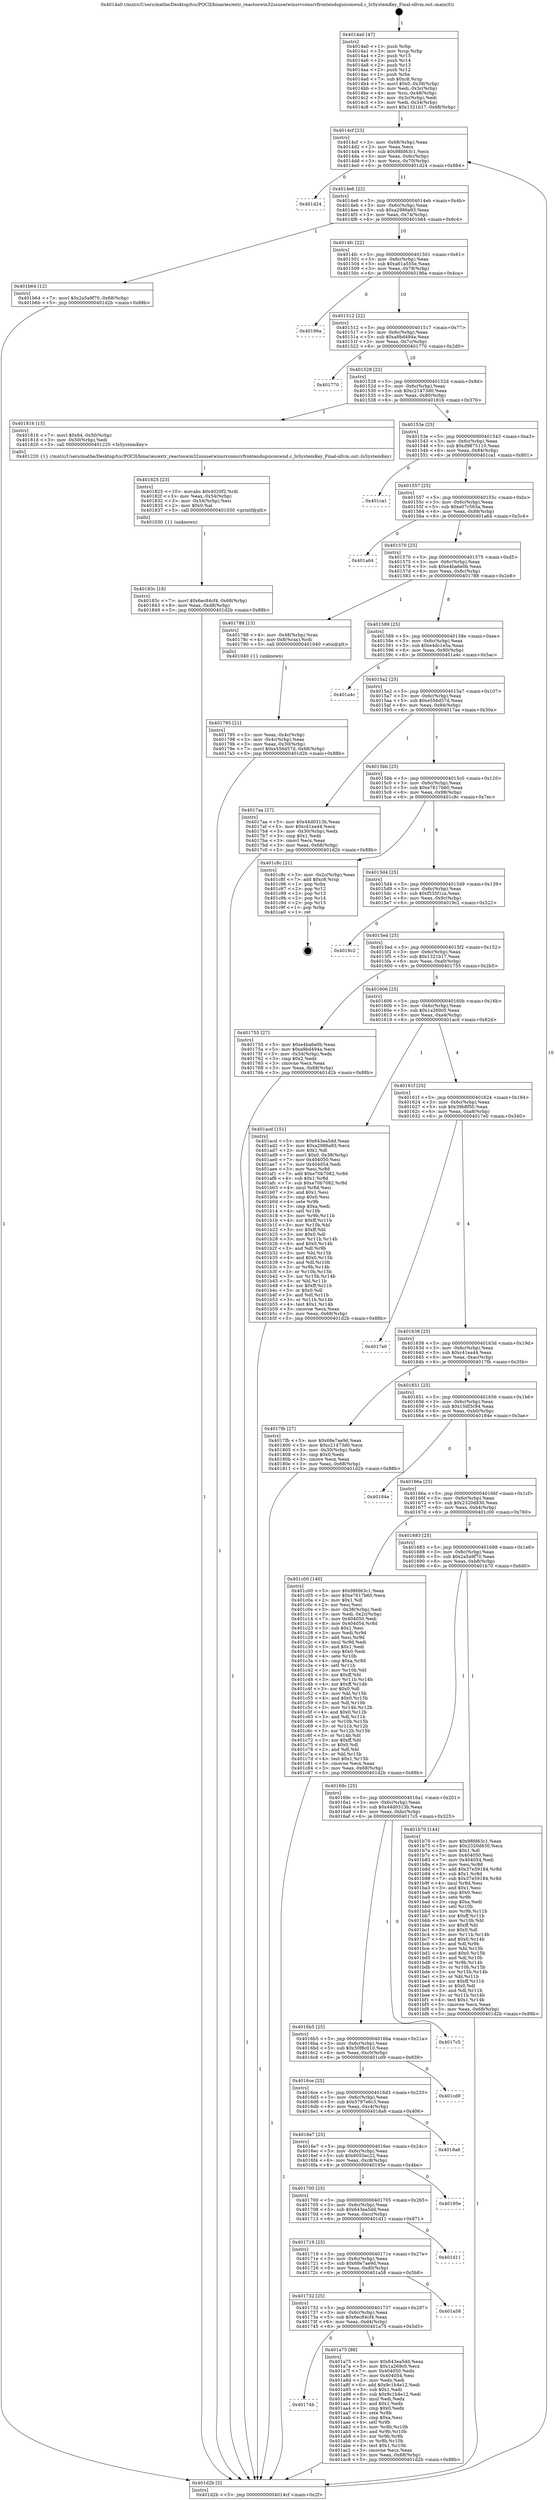 digraph "0x4014a0" {
  label = "0x4014a0 (/mnt/c/Users/mathe/Desktop/tcc/POCII/binaries/extr_reactoswin32ssuserwinsrvconsrvfrontendsguiconwnd.c_IsSystemKey_Final-ollvm.out::main(0))"
  labelloc = "t"
  node[shape=record]

  Entry [label="",width=0.3,height=0.3,shape=circle,fillcolor=black,style=filled]
  "0x4014cf" [label="{
     0x4014cf [23]\l
     | [instrs]\l
     &nbsp;&nbsp;0x4014cf \<+3\>: mov -0x68(%rbp),%eax\l
     &nbsp;&nbsp;0x4014d2 \<+2\>: mov %eax,%ecx\l
     &nbsp;&nbsp;0x4014d4 \<+6\>: sub $0x98fd63c1,%ecx\l
     &nbsp;&nbsp;0x4014da \<+3\>: mov %eax,-0x6c(%rbp)\l
     &nbsp;&nbsp;0x4014dd \<+3\>: mov %ecx,-0x70(%rbp)\l
     &nbsp;&nbsp;0x4014e0 \<+6\>: je 0000000000401d24 \<main+0x884\>\l
  }"]
  "0x401d24" [label="{
     0x401d24\l
  }", style=dashed]
  "0x4014e6" [label="{
     0x4014e6 [22]\l
     | [instrs]\l
     &nbsp;&nbsp;0x4014e6 \<+5\>: jmp 00000000004014eb \<main+0x4b\>\l
     &nbsp;&nbsp;0x4014eb \<+3\>: mov -0x6c(%rbp),%eax\l
     &nbsp;&nbsp;0x4014ee \<+5\>: sub $0xa2986a93,%eax\l
     &nbsp;&nbsp;0x4014f3 \<+3\>: mov %eax,-0x74(%rbp)\l
     &nbsp;&nbsp;0x4014f6 \<+6\>: je 0000000000401b64 \<main+0x6c4\>\l
  }"]
  Exit [label="",width=0.3,height=0.3,shape=circle,fillcolor=black,style=filled,peripheries=2]
  "0x401b64" [label="{
     0x401b64 [12]\l
     | [instrs]\l
     &nbsp;&nbsp;0x401b64 \<+7\>: movl $0x2a5a9f70,-0x68(%rbp)\l
     &nbsp;&nbsp;0x401b6b \<+5\>: jmp 0000000000401d2b \<main+0x88b\>\l
  }"]
  "0x4014fc" [label="{
     0x4014fc [22]\l
     | [instrs]\l
     &nbsp;&nbsp;0x4014fc \<+5\>: jmp 0000000000401501 \<main+0x61\>\l
     &nbsp;&nbsp;0x401501 \<+3\>: mov -0x6c(%rbp),%eax\l
     &nbsp;&nbsp;0x401504 \<+5\>: sub $0xa61a555e,%eax\l
     &nbsp;&nbsp;0x401509 \<+3\>: mov %eax,-0x78(%rbp)\l
     &nbsp;&nbsp;0x40150c \<+6\>: je 000000000040196a \<main+0x4ca\>\l
  }"]
  "0x40174b" [label="{
     0x40174b\l
  }", style=dashed]
  "0x40196a" [label="{
     0x40196a\l
  }", style=dashed]
  "0x401512" [label="{
     0x401512 [22]\l
     | [instrs]\l
     &nbsp;&nbsp;0x401512 \<+5\>: jmp 0000000000401517 \<main+0x77\>\l
     &nbsp;&nbsp;0x401517 \<+3\>: mov -0x6c(%rbp),%eax\l
     &nbsp;&nbsp;0x40151a \<+5\>: sub $0xa9bd494a,%eax\l
     &nbsp;&nbsp;0x40151f \<+3\>: mov %eax,-0x7c(%rbp)\l
     &nbsp;&nbsp;0x401522 \<+6\>: je 0000000000401770 \<main+0x2d0\>\l
  }"]
  "0x401a75" [label="{
     0x401a75 [88]\l
     | [instrs]\l
     &nbsp;&nbsp;0x401a75 \<+5\>: mov $0x643ea5dd,%eax\l
     &nbsp;&nbsp;0x401a7a \<+5\>: mov $0x1a269c0,%ecx\l
     &nbsp;&nbsp;0x401a7f \<+7\>: mov 0x404050,%edx\l
     &nbsp;&nbsp;0x401a86 \<+7\>: mov 0x404054,%esi\l
     &nbsp;&nbsp;0x401a8d \<+2\>: mov %edx,%edi\l
     &nbsp;&nbsp;0x401a8f \<+6\>: add $0x9c1b4e12,%edi\l
     &nbsp;&nbsp;0x401a95 \<+3\>: sub $0x1,%edi\l
     &nbsp;&nbsp;0x401a98 \<+6\>: sub $0x9c1b4e12,%edi\l
     &nbsp;&nbsp;0x401a9e \<+3\>: imul %edi,%edx\l
     &nbsp;&nbsp;0x401aa1 \<+3\>: and $0x1,%edx\l
     &nbsp;&nbsp;0x401aa4 \<+3\>: cmp $0x0,%edx\l
     &nbsp;&nbsp;0x401aa7 \<+4\>: sete %r8b\l
     &nbsp;&nbsp;0x401aab \<+3\>: cmp $0xa,%esi\l
     &nbsp;&nbsp;0x401aae \<+4\>: setl %r9b\l
     &nbsp;&nbsp;0x401ab2 \<+3\>: mov %r8b,%r10b\l
     &nbsp;&nbsp;0x401ab5 \<+3\>: and %r9b,%r10b\l
     &nbsp;&nbsp;0x401ab8 \<+3\>: xor %r9b,%r8b\l
     &nbsp;&nbsp;0x401abb \<+3\>: or %r8b,%r10b\l
     &nbsp;&nbsp;0x401abe \<+4\>: test $0x1,%r10b\l
     &nbsp;&nbsp;0x401ac2 \<+3\>: cmovne %ecx,%eax\l
     &nbsp;&nbsp;0x401ac5 \<+3\>: mov %eax,-0x68(%rbp)\l
     &nbsp;&nbsp;0x401ac8 \<+5\>: jmp 0000000000401d2b \<main+0x88b\>\l
  }"]
  "0x401770" [label="{
     0x401770\l
  }", style=dashed]
  "0x401528" [label="{
     0x401528 [22]\l
     | [instrs]\l
     &nbsp;&nbsp;0x401528 \<+5\>: jmp 000000000040152d \<main+0x8d\>\l
     &nbsp;&nbsp;0x40152d \<+3\>: mov -0x6c(%rbp),%eax\l
     &nbsp;&nbsp;0x401530 \<+5\>: sub $0xc21473d0,%eax\l
     &nbsp;&nbsp;0x401535 \<+3\>: mov %eax,-0x80(%rbp)\l
     &nbsp;&nbsp;0x401538 \<+6\>: je 0000000000401816 \<main+0x376\>\l
  }"]
  "0x401732" [label="{
     0x401732 [25]\l
     | [instrs]\l
     &nbsp;&nbsp;0x401732 \<+5\>: jmp 0000000000401737 \<main+0x297\>\l
     &nbsp;&nbsp;0x401737 \<+3\>: mov -0x6c(%rbp),%eax\l
     &nbsp;&nbsp;0x40173a \<+5\>: sub $0x6ec84cf4,%eax\l
     &nbsp;&nbsp;0x40173f \<+6\>: mov %eax,-0xd4(%rbp)\l
     &nbsp;&nbsp;0x401745 \<+6\>: je 0000000000401a75 \<main+0x5d5\>\l
  }"]
  "0x401816" [label="{
     0x401816 [15]\l
     | [instrs]\l
     &nbsp;&nbsp;0x401816 \<+7\>: movl $0x64,-0x50(%rbp)\l
     &nbsp;&nbsp;0x40181d \<+3\>: mov -0x50(%rbp),%edi\l
     &nbsp;&nbsp;0x401820 \<+5\>: call 0000000000401220 \<IsSystemKey\>\l
     | [calls]\l
     &nbsp;&nbsp;0x401220 \{1\} (/mnt/c/Users/mathe/Desktop/tcc/POCII/binaries/extr_reactoswin32ssuserwinsrvconsrvfrontendsguiconwnd.c_IsSystemKey_Final-ollvm.out::IsSystemKey)\l
  }"]
  "0x40153e" [label="{
     0x40153e [25]\l
     | [instrs]\l
     &nbsp;&nbsp;0x40153e \<+5\>: jmp 0000000000401543 \<main+0xa3\>\l
     &nbsp;&nbsp;0x401543 \<+3\>: mov -0x6c(%rbp),%eax\l
     &nbsp;&nbsp;0x401546 \<+5\>: sub $0xd9875110,%eax\l
     &nbsp;&nbsp;0x40154b \<+6\>: mov %eax,-0x84(%rbp)\l
     &nbsp;&nbsp;0x401551 \<+6\>: je 0000000000401ca1 \<main+0x801\>\l
  }"]
  "0x401a58" [label="{
     0x401a58\l
  }", style=dashed]
  "0x401ca1" [label="{
     0x401ca1\l
  }", style=dashed]
  "0x401557" [label="{
     0x401557 [25]\l
     | [instrs]\l
     &nbsp;&nbsp;0x401557 \<+5\>: jmp 000000000040155c \<main+0xbc\>\l
     &nbsp;&nbsp;0x40155c \<+3\>: mov -0x6c(%rbp),%eax\l
     &nbsp;&nbsp;0x40155f \<+5\>: sub $0xe07c563a,%eax\l
     &nbsp;&nbsp;0x401564 \<+6\>: mov %eax,-0x88(%rbp)\l
     &nbsp;&nbsp;0x40156a \<+6\>: je 0000000000401a64 \<main+0x5c4\>\l
  }"]
  "0x401719" [label="{
     0x401719 [25]\l
     | [instrs]\l
     &nbsp;&nbsp;0x401719 \<+5\>: jmp 000000000040171e \<main+0x27e\>\l
     &nbsp;&nbsp;0x40171e \<+3\>: mov -0x6c(%rbp),%eax\l
     &nbsp;&nbsp;0x401721 \<+5\>: sub $0x68e7ae9d,%eax\l
     &nbsp;&nbsp;0x401726 \<+6\>: mov %eax,-0xd0(%rbp)\l
     &nbsp;&nbsp;0x40172c \<+6\>: je 0000000000401a58 \<main+0x5b8\>\l
  }"]
  "0x401a64" [label="{
     0x401a64\l
  }", style=dashed]
  "0x401570" [label="{
     0x401570 [25]\l
     | [instrs]\l
     &nbsp;&nbsp;0x401570 \<+5\>: jmp 0000000000401575 \<main+0xd5\>\l
     &nbsp;&nbsp;0x401575 \<+3\>: mov -0x6c(%rbp),%eax\l
     &nbsp;&nbsp;0x401578 \<+5\>: sub $0xe4ba6e0b,%eax\l
     &nbsp;&nbsp;0x40157d \<+6\>: mov %eax,-0x8c(%rbp)\l
     &nbsp;&nbsp;0x401583 \<+6\>: je 0000000000401788 \<main+0x2e8\>\l
  }"]
  "0x401d11" [label="{
     0x401d11\l
  }", style=dashed]
  "0x401788" [label="{
     0x401788 [13]\l
     | [instrs]\l
     &nbsp;&nbsp;0x401788 \<+4\>: mov -0x48(%rbp),%rax\l
     &nbsp;&nbsp;0x40178c \<+4\>: mov 0x8(%rax),%rdi\l
     &nbsp;&nbsp;0x401790 \<+5\>: call 0000000000401040 \<atoi@plt\>\l
     | [calls]\l
     &nbsp;&nbsp;0x401040 \{1\} (unknown)\l
  }"]
  "0x401589" [label="{
     0x401589 [25]\l
     | [instrs]\l
     &nbsp;&nbsp;0x401589 \<+5\>: jmp 000000000040158e \<main+0xee\>\l
     &nbsp;&nbsp;0x40158e \<+3\>: mov -0x6c(%rbp),%eax\l
     &nbsp;&nbsp;0x401591 \<+5\>: sub $0xe4dc1e5a,%eax\l
     &nbsp;&nbsp;0x401596 \<+6\>: mov %eax,-0x90(%rbp)\l
     &nbsp;&nbsp;0x40159c \<+6\>: je 0000000000401a4c \<main+0x5ac\>\l
  }"]
  "0x401700" [label="{
     0x401700 [25]\l
     | [instrs]\l
     &nbsp;&nbsp;0x401700 \<+5\>: jmp 0000000000401705 \<main+0x265\>\l
     &nbsp;&nbsp;0x401705 \<+3\>: mov -0x6c(%rbp),%eax\l
     &nbsp;&nbsp;0x401708 \<+5\>: sub $0x643ea5dd,%eax\l
     &nbsp;&nbsp;0x40170d \<+6\>: mov %eax,-0xcc(%rbp)\l
     &nbsp;&nbsp;0x401713 \<+6\>: je 0000000000401d11 \<main+0x871\>\l
  }"]
  "0x401a4c" [label="{
     0x401a4c\l
  }", style=dashed]
  "0x4015a2" [label="{
     0x4015a2 [25]\l
     | [instrs]\l
     &nbsp;&nbsp;0x4015a2 \<+5\>: jmp 00000000004015a7 \<main+0x107\>\l
     &nbsp;&nbsp;0x4015a7 \<+3\>: mov -0x6c(%rbp),%eax\l
     &nbsp;&nbsp;0x4015aa \<+5\>: sub $0xe556d57d,%eax\l
     &nbsp;&nbsp;0x4015af \<+6\>: mov %eax,-0x94(%rbp)\l
     &nbsp;&nbsp;0x4015b5 \<+6\>: je 00000000004017aa \<main+0x30a\>\l
  }"]
  "0x40195e" [label="{
     0x40195e\l
  }", style=dashed]
  "0x4017aa" [label="{
     0x4017aa [27]\l
     | [instrs]\l
     &nbsp;&nbsp;0x4017aa \<+5\>: mov $0x44d0313b,%eax\l
     &nbsp;&nbsp;0x4017af \<+5\>: mov $0xc41ea44,%ecx\l
     &nbsp;&nbsp;0x4017b4 \<+3\>: mov -0x30(%rbp),%edx\l
     &nbsp;&nbsp;0x4017b7 \<+3\>: cmp $0x1,%edx\l
     &nbsp;&nbsp;0x4017ba \<+3\>: cmovl %ecx,%eax\l
     &nbsp;&nbsp;0x4017bd \<+3\>: mov %eax,-0x68(%rbp)\l
     &nbsp;&nbsp;0x4017c0 \<+5\>: jmp 0000000000401d2b \<main+0x88b\>\l
  }"]
  "0x4015bb" [label="{
     0x4015bb [25]\l
     | [instrs]\l
     &nbsp;&nbsp;0x4015bb \<+5\>: jmp 00000000004015c0 \<main+0x120\>\l
     &nbsp;&nbsp;0x4015c0 \<+3\>: mov -0x6c(%rbp),%eax\l
     &nbsp;&nbsp;0x4015c3 \<+5\>: sub $0xe7617b60,%eax\l
     &nbsp;&nbsp;0x4015c8 \<+6\>: mov %eax,-0x98(%rbp)\l
     &nbsp;&nbsp;0x4015ce \<+6\>: je 0000000000401c8c \<main+0x7ec\>\l
  }"]
  "0x4016e7" [label="{
     0x4016e7 [25]\l
     | [instrs]\l
     &nbsp;&nbsp;0x4016e7 \<+5\>: jmp 00000000004016ec \<main+0x24c\>\l
     &nbsp;&nbsp;0x4016ec \<+3\>: mov -0x6c(%rbp),%eax\l
     &nbsp;&nbsp;0x4016ef \<+5\>: sub $0x6055ec22,%eax\l
     &nbsp;&nbsp;0x4016f4 \<+6\>: mov %eax,-0xc8(%rbp)\l
     &nbsp;&nbsp;0x4016fa \<+6\>: je 000000000040195e \<main+0x4be\>\l
  }"]
  "0x401c8c" [label="{
     0x401c8c [21]\l
     | [instrs]\l
     &nbsp;&nbsp;0x401c8c \<+3\>: mov -0x2c(%rbp),%eax\l
     &nbsp;&nbsp;0x401c8f \<+7\>: add $0xc8,%rsp\l
     &nbsp;&nbsp;0x401c96 \<+1\>: pop %rbx\l
     &nbsp;&nbsp;0x401c97 \<+2\>: pop %r12\l
     &nbsp;&nbsp;0x401c99 \<+2\>: pop %r13\l
     &nbsp;&nbsp;0x401c9b \<+2\>: pop %r14\l
     &nbsp;&nbsp;0x401c9d \<+2\>: pop %r15\l
     &nbsp;&nbsp;0x401c9f \<+1\>: pop %rbp\l
     &nbsp;&nbsp;0x401ca0 \<+1\>: ret\l
  }"]
  "0x4015d4" [label="{
     0x4015d4 [25]\l
     | [instrs]\l
     &nbsp;&nbsp;0x4015d4 \<+5\>: jmp 00000000004015d9 \<main+0x139\>\l
     &nbsp;&nbsp;0x4015d9 \<+3\>: mov -0x6c(%rbp),%eax\l
     &nbsp;&nbsp;0x4015dc \<+5\>: sub $0xf535f1ca,%eax\l
     &nbsp;&nbsp;0x4015e1 \<+6\>: mov %eax,-0x9c(%rbp)\l
     &nbsp;&nbsp;0x4015e7 \<+6\>: je 00000000004019c2 \<main+0x522\>\l
  }"]
  "0x4018a6" [label="{
     0x4018a6\l
  }", style=dashed]
  "0x4019c2" [label="{
     0x4019c2\l
  }", style=dashed]
  "0x4015ed" [label="{
     0x4015ed [25]\l
     | [instrs]\l
     &nbsp;&nbsp;0x4015ed \<+5\>: jmp 00000000004015f2 \<main+0x152\>\l
     &nbsp;&nbsp;0x4015f2 \<+3\>: mov -0x6c(%rbp),%eax\l
     &nbsp;&nbsp;0x4015f5 \<+5\>: sub $0x1321b17,%eax\l
     &nbsp;&nbsp;0x4015fa \<+6\>: mov %eax,-0xa0(%rbp)\l
     &nbsp;&nbsp;0x401600 \<+6\>: je 0000000000401755 \<main+0x2b5\>\l
  }"]
  "0x4016ce" [label="{
     0x4016ce [25]\l
     | [instrs]\l
     &nbsp;&nbsp;0x4016ce \<+5\>: jmp 00000000004016d3 \<main+0x233\>\l
     &nbsp;&nbsp;0x4016d3 \<+3\>: mov -0x6c(%rbp),%eax\l
     &nbsp;&nbsp;0x4016d6 \<+5\>: sub $0x5797e6c3,%eax\l
     &nbsp;&nbsp;0x4016db \<+6\>: mov %eax,-0xc4(%rbp)\l
     &nbsp;&nbsp;0x4016e1 \<+6\>: je 00000000004018a6 \<main+0x406\>\l
  }"]
  "0x401755" [label="{
     0x401755 [27]\l
     | [instrs]\l
     &nbsp;&nbsp;0x401755 \<+5\>: mov $0xe4ba6e0b,%eax\l
     &nbsp;&nbsp;0x40175a \<+5\>: mov $0xa9bd494a,%ecx\l
     &nbsp;&nbsp;0x40175f \<+3\>: mov -0x34(%rbp),%edx\l
     &nbsp;&nbsp;0x401762 \<+3\>: cmp $0x2,%edx\l
     &nbsp;&nbsp;0x401765 \<+3\>: cmovne %ecx,%eax\l
     &nbsp;&nbsp;0x401768 \<+3\>: mov %eax,-0x68(%rbp)\l
     &nbsp;&nbsp;0x40176b \<+5\>: jmp 0000000000401d2b \<main+0x88b\>\l
  }"]
  "0x401606" [label="{
     0x401606 [25]\l
     | [instrs]\l
     &nbsp;&nbsp;0x401606 \<+5\>: jmp 000000000040160b \<main+0x16b\>\l
     &nbsp;&nbsp;0x40160b \<+3\>: mov -0x6c(%rbp),%eax\l
     &nbsp;&nbsp;0x40160e \<+5\>: sub $0x1a269c0,%eax\l
     &nbsp;&nbsp;0x401613 \<+6\>: mov %eax,-0xa4(%rbp)\l
     &nbsp;&nbsp;0x401619 \<+6\>: je 0000000000401acd \<main+0x62d\>\l
  }"]
  "0x401d2b" [label="{
     0x401d2b [5]\l
     | [instrs]\l
     &nbsp;&nbsp;0x401d2b \<+5\>: jmp 00000000004014cf \<main+0x2f\>\l
  }"]
  "0x4014a0" [label="{
     0x4014a0 [47]\l
     | [instrs]\l
     &nbsp;&nbsp;0x4014a0 \<+1\>: push %rbp\l
     &nbsp;&nbsp;0x4014a1 \<+3\>: mov %rsp,%rbp\l
     &nbsp;&nbsp;0x4014a4 \<+2\>: push %r15\l
     &nbsp;&nbsp;0x4014a6 \<+2\>: push %r14\l
     &nbsp;&nbsp;0x4014a8 \<+2\>: push %r13\l
     &nbsp;&nbsp;0x4014aa \<+2\>: push %r12\l
     &nbsp;&nbsp;0x4014ac \<+1\>: push %rbx\l
     &nbsp;&nbsp;0x4014ad \<+7\>: sub $0xc8,%rsp\l
     &nbsp;&nbsp;0x4014b4 \<+7\>: movl $0x0,-0x38(%rbp)\l
     &nbsp;&nbsp;0x4014bb \<+3\>: mov %edi,-0x3c(%rbp)\l
     &nbsp;&nbsp;0x4014be \<+4\>: mov %rsi,-0x48(%rbp)\l
     &nbsp;&nbsp;0x4014c2 \<+3\>: mov -0x3c(%rbp),%edi\l
     &nbsp;&nbsp;0x4014c5 \<+3\>: mov %edi,-0x34(%rbp)\l
     &nbsp;&nbsp;0x4014c8 \<+7\>: movl $0x1321b17,-0x68(%rbp)\l
  }"]
  "0x401795" [label="{
     0x401795 [21]\l
     | [instrs]\l
     &nbsp;&nbsp;0x401795 \<+3\>: mov %eax,-0x4c(%rbp)\l
     &nbsp;&nbsp;0x401798 \<+3\>: mov -0x4c(%rbp),%eax\l
     &nbsp;&nbsp;0x40179b \<+3\>: mov %eax,-0x30(%rbp)\l
     &nbsp;&nbsp;0x40179e \<+7\>: movl $0xe556d57d,-0x68(%rbp)\l
     &nbsp;&nbsp;0x4017a5 \<+5\>: jmp 0000000000401d2b \<main+0x88b\>\l
  }"]
  "0x401cd9" [label="{
     0x401cd9\l
  }", style=dashed]
  "0x401acd" [label="{
     0x401acd [151]\l
     | [instrs]\l
     &nbsp;&nbsp;0x401acd \<+5\>: mov $0x643ea5dd,%eax\l
     &nbsp;&nbsp;0x401ad2 \<+5\>: mov $0xa2986a93,%ecx\l
     &nbsp;&nbsp;0x401ad7 \<+2\>: mov $0x1,%dl\l
     &nbsp;&nbsp;0x401ad9 \<+7\>: movl $0x0,-0x38(%rbp)\l
     &nbsp;&nbsp;0x401ae0 \<+7\>: mov 0x404050,%esi\l
     &nbsp;&nbsp;0x401ae7 \<+7\>: mov 0x404054,%edi\l
     &nbsp;&nbsp;0x401aee \<+3\>: mov %esi,%r8d\l
     &nbsp;&nbsp;0x401af1 \<+7\>: add $0xe70b7082,%r8d\l
     &nbsp;&nbsp;0x401af8 \<+4\>: sub $0x1,%r8d\l
     &nbsp;&nbsp;0x401afc \<+7\>: sub $0xe70b7082,%r8d\l
     &nbsp;&nbsp;0x401b03 \<+4\>: imul %r8d,%esi\l
     &nbsp;&nbsp;0x401b07 \<+3\>: and $0x1,%esi\l
     &nbsp;&nbsp;0x401b0a \<+3\>: cmp $0x0,%esi\l
     &nbsp;&nbsp;0x401b0d \<+4\>: sete %r9b\l
     &nbsp;&nbsp;0x401b11 \<+3\>: cmp $0xa,%edi\l
     &nbsp;&nbsp;0x401b14 \<+4\>: setl %r10b\l
     &nbsp;&nbsp;0x401b18 \<+3\>: mov %r9b,%r11b\l
     &nbsp;&nbsp;0x401b1b \<+4\>: xor $0xff,%r11b\l
     &nbsp;&nbsp;0x401b1f \<+3\>: mov %r10b,%bl\l
     &nbsp;&nbsp;0x401b22 \<+3\>: xor $0xff,%bl\l
     &nbsp;&nbsp;0x401b25 \<+3\>: xor $0x0,%dl\l
     &nbsp;&nbsp;0x401b28 \<+3\>: mov %r11b,%r14b\l
     &nbsp;&nbsp;0x401b2b \<+4\>: and $0x0,%r14b\l
     &nbsp;&nbsp;0x401b2f \<+3\>: and %dl,%r9b\l
     &nbsp;&nbsp;0x401b32 \<+3\>: mov %bl,%r15b\l
     &nbsp;&nbsp;0x401b35 \<+4\>: and $0x0,%r15b\l
     &nbsp;&nbsp;0x401b39 \<+3\>: and %dl,%r10b\l
     &nbsp;&nbsp;0x401b3c \<+3\>: or %r9b,%r14b\l
     &nbsp;&nbsp;0x401b3f \<+3\>: or %r10b,%r15b\l
     &nbsp;&nbsp;0x401b42 \<+3\>: xor %r15b,%r14b\l
     &nbsp;&nbsp;0x401b45 \<+3\>: or %bl,%r11b\l
     &nbsp;&nbsp;0x401b48 \<+4\>: xor $0xff,%r11b\l
     &nbsp;&nbsp;0x401b4c \<+3\>: or $0x0,%dl\l
     &nbsp;&nbsp;0x401b4f \<+3\>: and %dl,%r11b\l
     &nbsp;&nbsp;0x401b52 \<+3\>: or %r11b,%r14b\l
     &nbsp;&nbsp;0x401b55 \<+4\>: test $0x1,%r14b\l
     &nbsp;&nbsp;0x401b59 \<+3\>: cmovne %ecx,%eax\l
     &nbsp;&nbsp;0x401b5c \<+3\>: mov %eax,-0x68(%rbp)\l
     &nbsp;&nbsp;0x401b5f \<+5\>: jmp 0000000000401d2b \<main+0x88b\>\l
  }"]
  "0x40161f" [label="{
     0x40161f [25]\l
     | [instrs]\l
     &nbsp;&nbsp;0x40161f \<+5\>: jmp 0000000000401624 \<main+0x184\>\l
     &nbsp;&nbsp;0x401624 \<+3\>: mov -0x6c(%rbp),%eax\l
     &nbsp;&nbsp;0x401627 \<+5\>: sub $0x39b8f50,%eax\l
     &nbsp;&nbsp;0x40162c \<+6\>: mov %eax,-0xa8(%rbp)\l
     &nbsp;&nbsp;0x401632 \<+6\>: je 00000000004017e0 \<main+0x340\>\l
  }"]
  "0x4016b5" [label="{
     0x4016b5 [25]\l
     | [instrs]\l
     &nbsp;&nbsp;0x4016b5 \<+5\>: jmp 00000000004016ba \<main+0x21a\>\l
     &nbsp;&nbsp;0x4016ba \<+3\>: mov -0x6c(%rbp),%eax\l
     &nbsp;&nbsp;0x4016bd \<+5\>: sub $0x50f8c010,%eax\l
     &nbsp;&nbsp;0x4016c2 \<+6\>: mov %eax,-0xc0(%rbp)\l
     &nbsp;&nbsp;0x4016c8 \<+6\>: je 0000000000401cd9 \<main+0x839\>\l
  }"]
  "0x4017e0" [label="{
     0x4017e0\l
  }", style=dashed]
  "0x401638" [label="{
     0x401638 [25]\l
     | [instrs]\l
     &nbsp;&nbsp;0x401638 \<+5\>: jmp 000000000040163d \<main+0x19d\>\l
     &nbsp;&nbsp;0x40163d \<+3\>: mov -0x6c(%rbp),%eax\l
     &nbsp;&nbsp;0x401640 \<+5\>: sub $0xc41ea44,%eax\l
     &nbsp;&nbsp;0x401645 \<+6\>: mov %eax,-0xac(%rbp)\l
     &nbsp;&nbsp;0x40164b \<+6\>: je 00000000004017fb \<main+0x35b\>\l
  }"]
  "0x4017c5" [label="{
     0x4017c5\l
  }", style=dashed]
  "0x4017fb" [label="{
     0x4017fb [27]\l
     | [instrs]\l
     &nbsp;&nbsp;0x4017fb \<+5\>: mov $0x68e7ae9d,%eax\l
     &nbsp;&nbsp;0x401800 \<+5\>: mov $0xc21473d0,%ecx\l
     &nbsp;&nbsp;0x401805 \<+3\>: mov -0x30(%rbp),%edx\l
     &nbsp;&nbsp;0x401808 \<+3\>: cmp $0x0,%edx\l
     &nbsp;&nbsp;0x40180b \<+3\>: cmove %ecx,%eax\l
     &nbsp;&nbsp;0x40180e \<+3\>: mov %eax,-0x68(%rbp)\l
     &nbsp;&nbsp;0x401811 \<+5\>: jmp 0000000000401d2b \<main+0x88b\>\l
  }"]
  "0x401651" [label="{
     0x401651 [25]\l
     | [instrs]\l
     &nbsp;&nbsp;0x401651 \<+5\>: jmp 0000000000401656 \<main+0x1b6\>\l
     &nbsp;&nbsp;0x401656 \<+3\>: mov -0x6c(%rbp),%eax\l
     &nbsp;&nbsp;0x401659 \<+5\>: sub $0x15df3c94,%eax\l
     &nbsp;&nbsp;0x40165e \<+6\>: mov %eax,-0xb0(%rbp)\l
     &nbsp;&nbsp;0x401664 \<+6\>: je 000000000040184e \<main+0x3ae\>\l
  }"]
  "0x401825" [label="{
     0x401825 [23]\l
     | [instrs]\l
     &nbsp;&nbsp;0x401825 \<+10\>: movabs $0x4020f2,%rdi\l
     &nbsp;&nbsp;0x40182f \<+3\>: mov %eax,-0x54(%rbp)\l
     &nbsp;&nbsp;0x401832 \<+3\>: mov -0x54(%rbp),%esi\l
     &nbsp;&nbsp;0x401835 \<+2\>: mov $0x0,%al\l
     &nbsp;&nbsp;0x401837 \<+5\>: call 0000000000401030 \<printf@plt\>\l
     | [calls]\l
     &nbsp;&nbsp;0x401030 \{1\} (unknown)\l
  }"]
  "0x40183c" [label="{
     0x40183c [18]\l
     | [instrs]\l
     &nbsp;&nbsp;0x40183c \<+7\>: movl $0x6ec84cf4,-0x68(%rbp)\l
     &nbsp;&nbsp;0x401843 \<+6\>: mov %eax,-0xd8(%rbp)\l
     &nbsp;&nbsp;0x401849 \<+5\>: jmp 0000000000401d2b \<main+0x88b\>\l
  }"]
  "0x40169c" [label="{
     0x40169c [25]\l
     | [instrs]\l
     &nbsp;&nbsp;0x40169c \<+5\>: jmp 00000000004016a1 \<main+0x201\>\l
     &nbsp;&nbsp;0x4016a1 \<+3\>: mov -0x6c(%rbp),%eax\l
     &nbsp;&nbsp;0x4016a4 \<+5\>: sub $0x44d0313b,%eax\l
     &nbsp;&nbsp;0x4016a9 \<+6\>: mov %eax,-0xbc(%rbp)\l
     &nbsp;&nbsp;0x4016af \<+6\>: je 00000000004017c5 \<main+0x325\>\l
  }"]
  "0x40184e" [label="{
     0x40184e\l
  }", style=dashed]
  "0x40166a" [label="{
     0x40166a [25]\l
     | [instrs]\l
     &nbsp;&nbsp;0x40166a \<+5\>: jmp 000000000040166f \<main+0x1cf\>\l
     &nbsp;&nbsp;0x40166f \<+3\>: mov -0x6c(%rbp),%eax\l
     &nbsp;&nbsp;0x401672 \<+5\>: sub $0x2320d830,%eax\l
     &nbsp;&nbsp;0x401677 \<+6\>: mov %eax,-0xb4(%rbp)\l
     &nbsp;&nbsp;0x40167d \<+6\>: je 0000000000401c00 \<main+0x760\>\l
  }"]
  "0x401b70" [label="{
     0x401b70 [144]\l
     | [instrs]\l
     &nbsp;&nbsp;0x401b70 \<+5\>: mov $0x98fd63c1,%eax\l
     &nbsp;&nbsp;0x401b75 \<+5\>: mov $0x2320d830,%ecx\l
     &nbsp;&nbsp;0x401b7a \<+2\>: mov $0x1,%dl\l
     &nbsp;&nbsp;0x401b7c \<+7\>: mov 0x404050,%esi\l
     &nbsp;&nbsp;0x401b83 \<+7\>: mov 0x404054,%edi\l
     &nbsp;&nbsp;0x401b8a \<+3\>: mov %esi,%r8d\l
     &nbsp;&nbsp;0x401b8d \<+7\>: add $0x37e59184,%r8d\l
     &nbsp;&nbsp;0x401b94 \<+4\>: sub $0x1,%r8d\l
     &nbsp;&nbsp;0x401b98 \<+7\>: sub $0x37e59184,%r8d\l
     &nbsp;&nbsp;0x401b9f \<+4\>: imul %r8d,%esi\l
     &nbsp;&nbsp;0x401ba3 \<+3\>: and $0x1,%esi\l
     &nbsp;&nbsp;0x401ba6 \<+3\>: cmp $0x0,%esi\l
     &nbsp;&nbsp;0x401ba9 \<+4\>: sete %r9b\l
     &nbsp;&nbsp;0x401bad \<+3\>: cmp $0xa,%edi\l
     &nbsp;&nbsp;0x401bb0 \<+4\>: setl %r10b\l
     &nbsp;&nbsp;0x401bb4 \<+3\>: mov %r9b,%r11b\l
     &nbsp;&nbsp;0x401bb7 \<+4\>: xor $0xff,%r11b\l
     &nbsp;&nbsp;0x401bbb \<+3\>: mov %r10b,%bl\l
     &nbsp;&nbsp;0x401bbe \<+3\>: xor $0xff,%bl\l
     &nbsp;&nbsp;0x401bc1 \<+3\>: xor $0x0,%dl\l
     &nbsp;&nbsp;0x401bc4 \<+3\>: mov %r11b,%r14b\l
     &nbsp;&nbsp;0x401bc7 \<+4\>: and $0x0,%r14b\l
     &nbsp;&nbsp;0x401bcb \<+3\>: and %dl,%r9b\l
     &nbsp;&nbsp;0x401bce \<+3\>: mov %bl,%r15b\l
     &nbsp;&nbsp;0x401bd1 \<+4\>: and $0x0,%r15b\l
     &nbsp;&nbsp;0x401bd5 \<+3\>: and %dl,%r10b\l
     &nbsp;&nbsp;0x401bd8 \<+3\>: or %r9b,%r14b\l
     &nbsp;&nbsp;0x401bdb \<+3\>: or %r10b,%r15b\l
     &nbsp;&nbsp;0x401bde \<+3\>: xor %r15b,%r14b\l
     &nbsp;&nbsp;0x401be1 \<+3\>: or %bl,%r11b\l
     &nbsp;&nbsp;0x401be4 \<+4\>: xor $0xff,%r11b\l
     &nbsp;&nbsp;0x401be8 \<+3\>: or $0x0,%dl\l
     &nbsp;&nbsp;0x401beb \<+3\>: and %dl,%r11b\l
     &nbsp;&nbsp;0x401bee \<+3\>: or %r11b,%r14b\l
     &nbsp;&nbsp;0x401bf1 \<+4\>: test $0x1,%r14b\l
     &nbsp;&nbsp;0x401bf5 \<+3\>: cmovne %ecx,%eax\l
     &nbsp;&nbsp;0x401bf8 \<+3\>: mov %eax,-0x68(%rbp)\l
     &nbsp;&nbsp;0x401bfb \<+5\>: jmp 0000000000401d2b \<main+0x88b\>\l
  }"]
  "0x401c00" [label="{
     0x401c00 [140]\l
     | [instrs]\l
     &nbsp;&nbsp;0x401c00 \<+5\>: mov $0x98fd63c1,%eax\l
     &nbsp;&nbsp;0x401c05 \<+5\>: mov $0xe7617b60,%ecx\l
     &nbsp;&nbsp;0x401c0a \<+2\>: mov $0x1,%dl\l
     &nbsp;&nbsp;0x401c0c \<+2\>: xor %esi,%esi\l
     &nbsp;&nbsp;0x401c0e \<+3\>: mov -0x38(%rbp),%edi\l
     &nbsp;&nbsp;0x401c11 \<+3\>: mov %edi,-0x2c(%rbp)\l
     &nbsp;&nbsp;0x401c14 \<+7\>: mov 0x404050,%edi\l
     &nbsp;&nbsp;0x401c1b \<+8\>: mov 0x404054,%r8d\l
     &nbsp;&nbsp;0x401c23 \<+3\>: sub $0x1,%esi\l
     &nbsp;&nbsp;0x401c26 \<+3\>: mov %edi,%r9d\l
     &nbsp;&nbsp;0x401c29 \<+3\>: add %esi,%r9d\l
     &nbsp;&nbsp;0x401c2c \<+4\>: imul %r9d,%edi\l
     &nbsp;&nbsp;0x401c30 \<+3\>: and $0x1,%edi\l
     &nbsp;&nbsp;0x401c33 \<+3\>: cmp $0x0,%edi\l
     &nbsp;&nbsp;0x401c36 \<+4\>: sete %r10b\l
     &nbsp;&nbsp;0x401c3a \<+4\>: cmp $0xa,%r8d\l
     &nbsp;&nbsp;0x401c3e \<+4\>: setl %r11b\l
     &nbsp;&nbsp;0x401c42 \<+3\>: mov %r10b,%bl\l
     &nbsp;&nbsp;0x401c45 \<+3\>: xor $0xff,%bl\l
     &nbsp;&nbsp;0x401c48 \<+3\>: mov %r11b,%r14b\l
     &nbsp;&nbsp;0x401c4b \<+4\>: xor $0xff,%r14b\l
     &nbsp;&nbsp;0x401c4f \<+3\>: xor $0x0,%dl\l
     &nbsp;&nbsp;0x401c52 \<+3\>: mov %bl,%r15b\l
     &nbsp;&nbsp;0x401c55 \<+4\>: and $0x0,%r15b\l
     &nbsp;&nbsp;0x401c59 \<+3\>: and %dl,%r10b\l
     &nbsp;&nbsp;0x401c5c \<+3\>: mov %r14b,%r12b\l
     &nbsp;&nbsp;0x401c5f \<+4\>: and $0x0,%r12b\l
     &nbsp;&nbsp;0x401c63 \<+3\>: and %dl,%r11b\l
     &nbsp;&nbsp;0x401c66 \<+3\>: or %r10b,%r15b\l
     &nbsp;&nbsp;0x401c69 \<+3\>: or %r11b,%r12b\l
     &nbsp;&nbsp;0x401c6c \<+3\>: xor %r12b,%r15b\l
     &nbsp;&nbsp;0x401c6f \<+3\>: or %r14b,%bl\l
     &nbsp;&nbsp;0x401c72 \<+3\>: xor $0xff,%bl\l
     &nbsp;&nbsp;0x401c75 \<+3\>: or $0x0,%dl\l
     &nbsp;&nbsp;0x401c78 \<+2\>: and %dl,%bl\l
     &nbsp;&nbsp;0x401c7a \<+3\>: or %bl,%r15b\l
     &nbsp;&nbsp;0x401c7d \<+4\>: test $0x1,%r15b\l
     &nbsp;&nbsp;0x401c81 \<+3\>: cmovne %ecx,%eax\l
     &nbsp;&nbsp;0x401c84 \<+3\>: mov %eax,-0x68(%rbp)\l
     &nbsp;&nbsp;0x401c87 \<+5\>: jmp 0000000000401d2b \<main+0x88b\>\l
  }"]
  "0x401683" [label="{
     0x401683 [25]\l
     | [instrs]\l
     &nbsp;&nbsp;0x401683 \<+5\>: jmp 0000000000401688 \<main+0x1e8\>\l
     &nbsp;&nbsp;0x401688 \<+3\>: mov -0x6c(%rbp),%eax\l
     &nbsp;&nbsp;0x40168b \<+5\>: sub $0x2a5a9f70,%eax\l
     &nbsp;&nbsp;0x401690 \<+6\>: mov %eax,-0xb8(%rbp)\l
     &nbsp;&nbsp;0x401696 \<+6\>: je 0000000000401b70 \<main+0x6d0\>\l
  }"]
  Entry -> "0x4014a0" [label=" 1"]
  "0x4014cf" -> "0x401d24" [label=" 0"]
  "0x4014cf" -> "0x4014e6" [label=" 11"]
  "0x401c8c" -> Exit [label=" 1"]
  "0x4014e6" -> "0x401b64" [label=" 1"]
  "0x4014e6" -> "0x4014fc" [label=" 10"]
  "0x401c00" -> "0x401d2b" [label=" 1"]
  "0x4014fc" -> "0x40196a" [label=" 0"]
  "0x4014fc" -> "0x401512" [label=" 10"]
  "0x401b70" -> "0x401d2b" [label=" 1"]
  "0x401512" -> "0x401770" [label=" 0"]
  "0x401512" -> "0x401528" [label=" 10"]
  "0x401b64" -> "0x401d2b" [label=" 1"]
  "0x401528" -> "0x401816" [label=" 1"]
  "0x401528" -> "0x40153e" [label=" 9"]
  "0x401a75" -> "0x401d2b" [label=" 1"]
  "0x40153e" -> "0x401ca1" [label=" 0"]
  "0x40153e" -> "0x401557" [label=" 9"]
  "0x401732" -> "0x40174b" [label=" 0"]
  "0x401557" -> "0x401a64" [label=" 0"]
  "0x401557" -> "0x401570" [label=" 9"]
  "0x401acd" -> "0x401d2b" [label=" 1"]
  "0x401570" -> "0x401788" [label=" 1"]
  "0x401570" -> "0x401589" [label=" 8"]
  "0x401719" -> "0x401732" [label=" 1"]
  "0x401589" -> "0x401a4c" [label=" 0"]
  "0x401589" -> "0x4015a2" [label=" 8"]
  "0x401732" -> "0x401a75" [label=" 1"]
  "0x4015a2" -> "0x4017aa" [label=" 1"]
  "0x4015a2" -> "0x4015bb" [label=" 7"]
  "0x401700" -> "0x401719" [label=" 1"]
  "0x4015bb" -> "0x401c8c" [label=" 1"]
  "0x4015bb" -> "0x4015d4" [label=" 6"]
  "0x401719" -> "0x401a58" [label=" 0"]
  "0x4015d4" -> "0x4019c2" [label=" 0"]
  "0x4015d4" -> "0x4015ed" [label=" 6"]
  "0x4016e7" -> "0x401700" [label=" 1"]
  "0x4015ed" -> "0x401755" [label=" 1"]
  "0x4015ed" -> "0x401606" [label=" 5"]
  "0x401755" -> "0x401d2b" [label=" 1"]
  "0x4014a0" -> "0x4014cf" [label=" 1"]
  "0x401d2b" -> "0x4014cf" [label=" 10"]
  "0x401788" -> "0x401795" [label=" 1"]
  "0x401795" -> "0x401d2b" [label=" 1"]
  "0x4017aa" -> "0x401d2b" [label=" 1"]
  "0x401700" -> "0x401d11" [label=" 0"]
  "0x401606" -> "0x401acd" [label=" 1"]
  "0x401606" -> "0x40161f" [label=" 4"]
  "0x4016ce" -> "0x4016e7" [label=" 1"]
  "0x40161f" -> "0x4017e0" [label=" 0"]
  "0x40161f" -> "0x401638" [label=" 4"]
  "0x4016e7" -> "0x40195e" [label=" 0"]
  "0x401638" -> "0x4017fb" [label=" 1"]
  "0x401638" -> "0x401651" [label=" 3"]
  "0x4017fb" -> "0x401d2b" [label=" 1"]
  "0x401816" -> "0x401825" [label=" 1"]
  "0x401825" -> "0x40183c" [label=" 1"]
  "0x40183c" -> "0x401d2b" [label=" 1"]
  "0x4016b5" -> "0x4016ce" [label=" 1"]
  "0x401651" -> "0x40184e" [label=" 0"]
  "0x401651" -> "0x40166a" [label=" 3"]
  "0x4016ce" -> "0x4018a6" [label=" 0"]
  "0x40166a" -> "0x401c00" [label=" 1"]
  "0x40166a" -> "0x401683" [label=" 2"]
  "0x40169c" -> "0x4016b5" [label=" 1"]
  "0x401683" -> "0x401b70" [label=" 1"]
  "0x401683" -> "0x40169c" [label=" 1"]
  "0x4016b5" -> "0x401cd9" [label=" 0"]
  "0x40169c" -> "0x4017c5" [label=" 0"]
}
